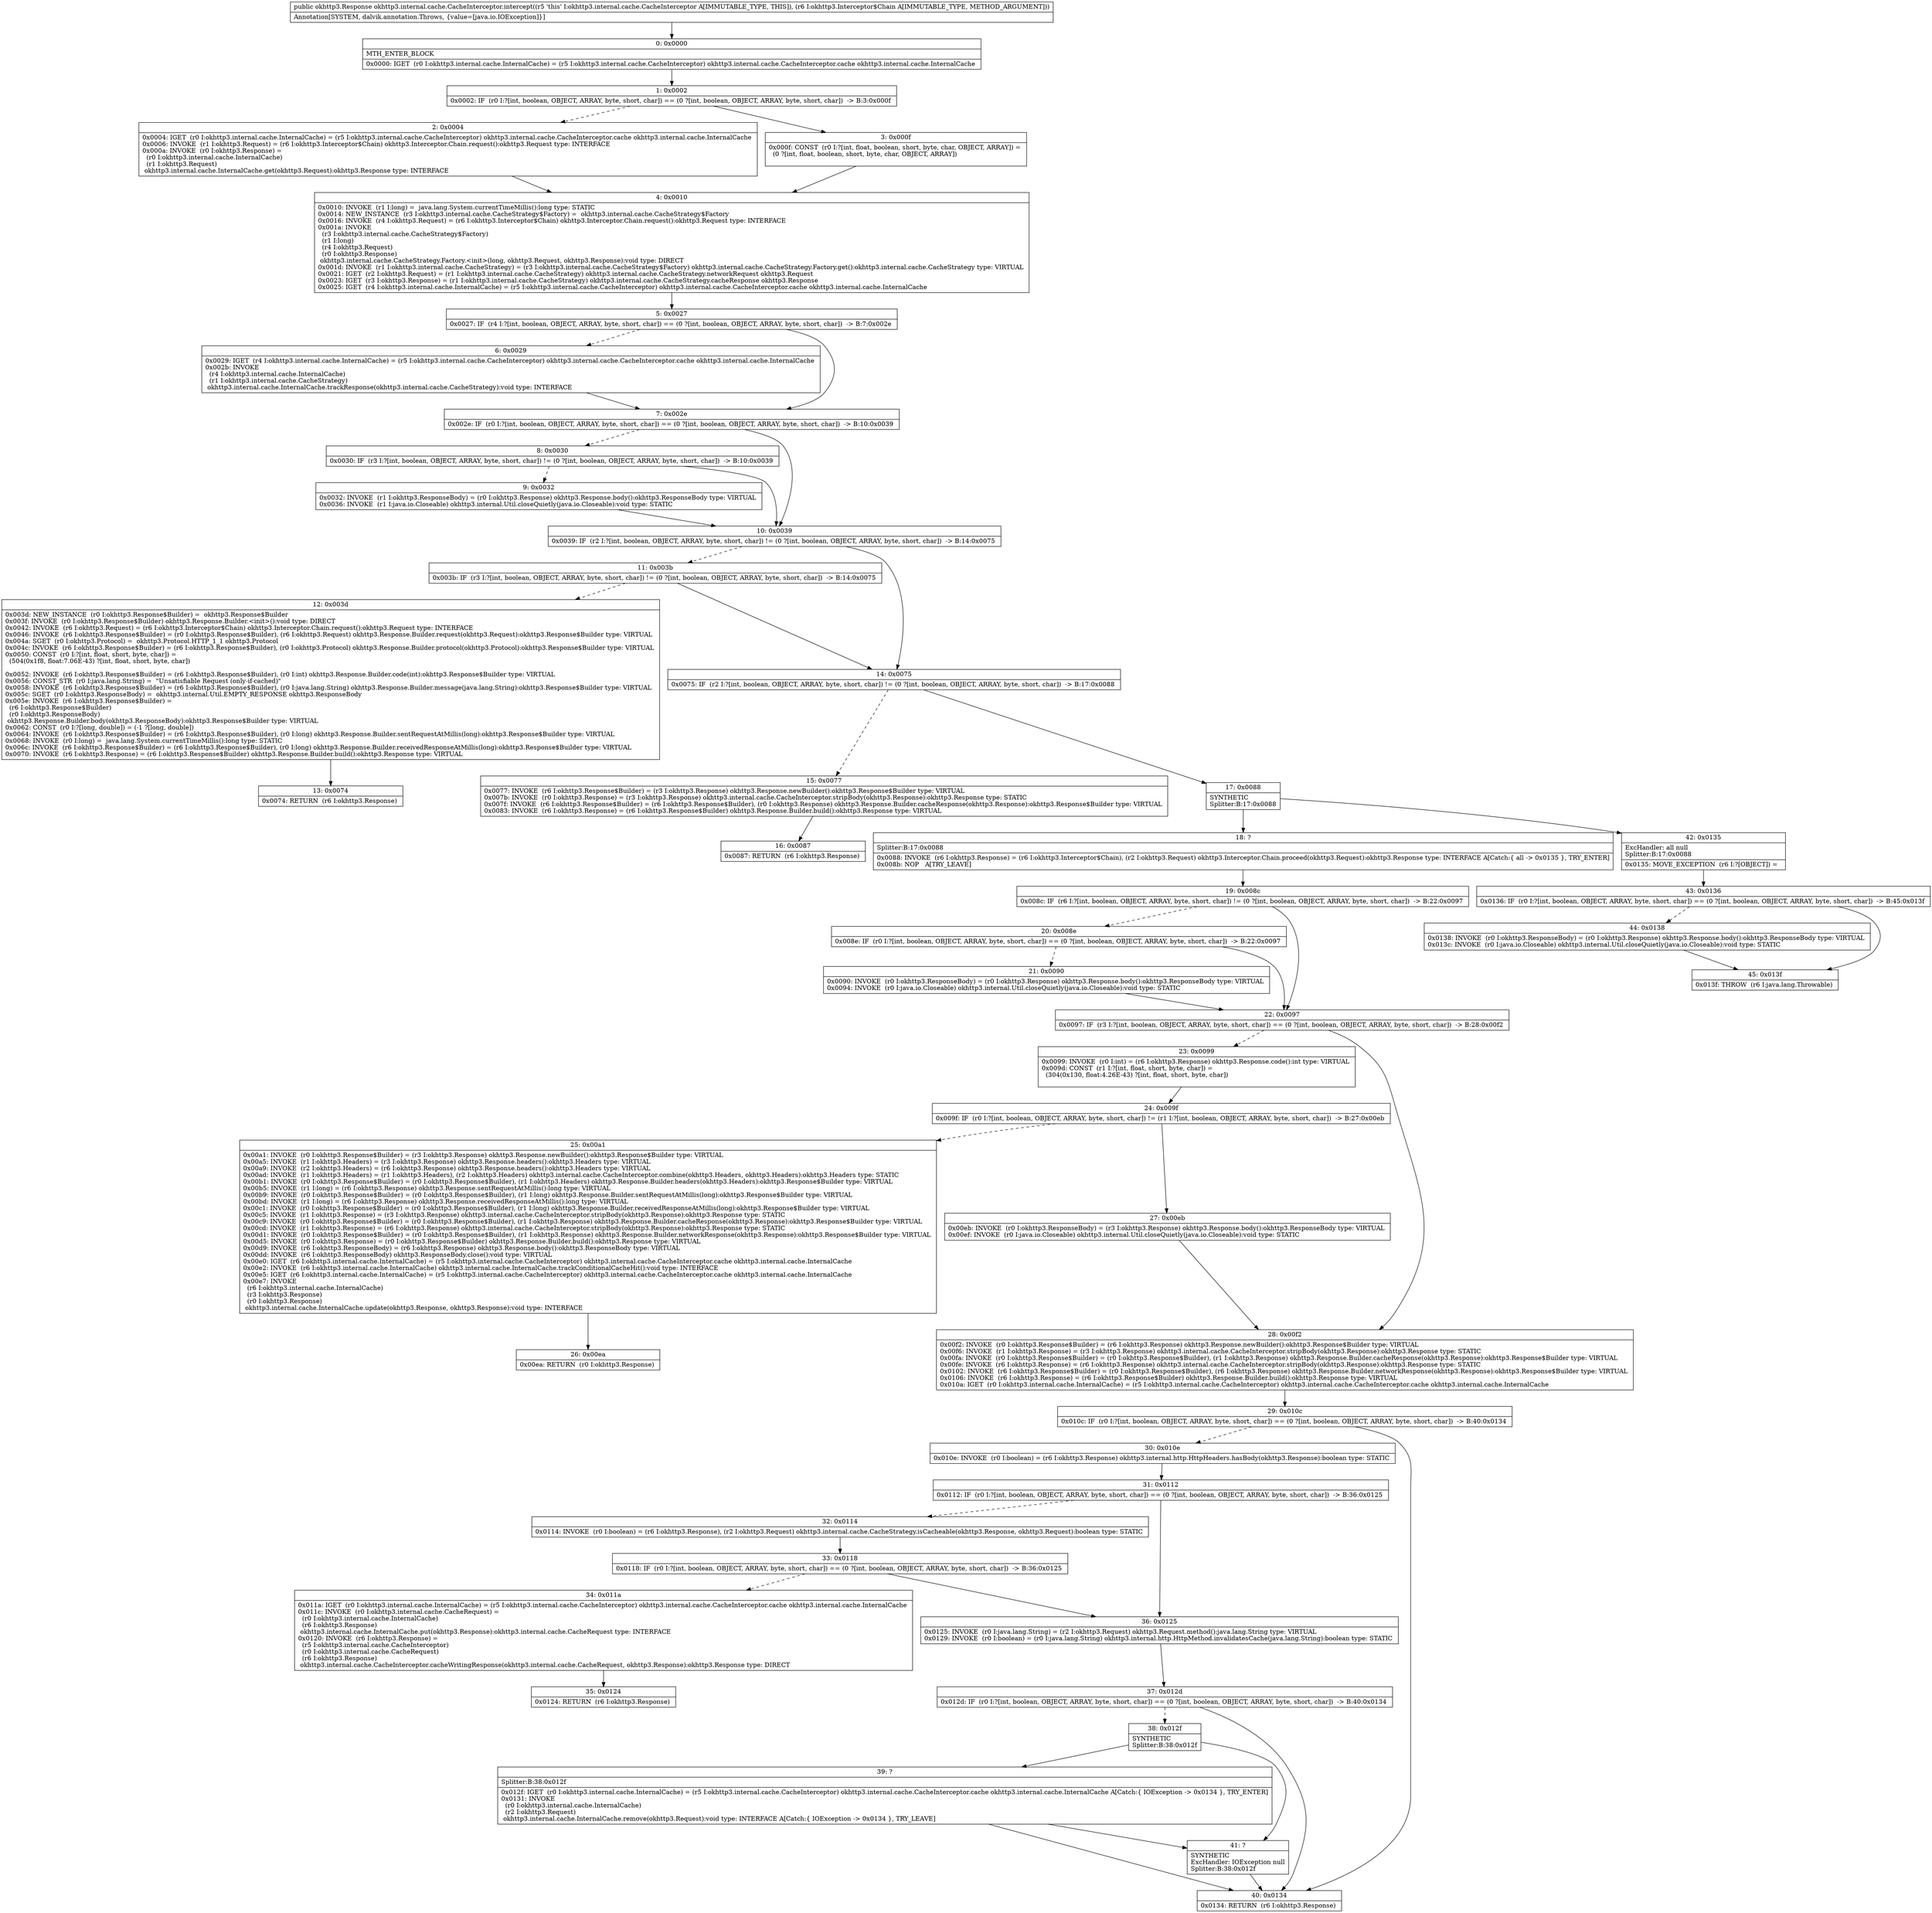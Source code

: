 digraph "CFG forokhttp3.internal.cache.CacheInterceptor.intercept(Lokhttp3\/Interceptor$Chain;)Lokhttp3\/Response;" {
Node_0 [shape=record,label="{0\:\ 0x0000|MTH_ENTER_BLOCK\l|0x0000: IGET  (r0 I:okhttp3.internal.cache.InternalCache) = (r5 I:okhttp3.internal.cache.CacheInterceptor) okhttp3.internal.cache.CacheInterceptor.cache okhttp3.internal.cache.InternalCache \l}"];
Node_1 [shape=record,label="{1\:\ 0x0002|0x0002: IF  (r0 I:?[int, boolean, OBJECT, ARRAY, byte, short, char]) == (0 ?[int, boolean, OBJECT, ARRAY, byte, short, char])  \-\> B:3:0x000f \l}"];
Node_2 [shape=record,label="{2\:\ 0x0004|0x0004: IGET  (r0 I:okhttp3.internal.cache.InternalCache) = (r5 I:okhttp3.internal.cache.CacheInterceptor) okhttp3.internal.cache.CacheInterceptor.cache okhttp3.internal.cache.InternalCache \l0x0006: INVOKE  (r1 I:okhttp3.Request) = (r6 I:okhttp3.Interceptor$Chain) okhttp3.Interceptor.Chain.request():okhttp3.Request type: INTERFACE \l0x000a: INVOKE  (r0 I:okhttp3.Response) = \l  (r0 I:okhttp3.internal.cache.InternalCache)\l  (r1 I:okhttp3.Request)\l okhttp3.internal.cache.InternalCache.get(okhttp3.Request):okhttp3.Response type: INTERFACE \l}"];
Node_3 [shape=record,label="{3\:\ 0x000f|0x000f: CONST  (r0 I:?[int, float, boolean, short, byte, char, OBJECT, ARRAY]) = \l  (0 ?[int, float, boolean, short, byte, char, OBJECT, ARRAY])\l \l}"];
Node_4 [shape=record,label="{4\:\ 0x0010|0x0010: INVOKE  (r1 I:long) =  java.lang.System.currentTimeMillis():long type: STATIC \l0x0014: NEW_INSTANCE  (r3 I:okhttp3.internal.cache.CacheStrategy$Factory) =  okhttp3.internal.cache.CacheStrategy$Factory \l0x0016: INVOKE  (r4 I:okhttp3.Request) = (r6 I:okhttp3.Interceptor$Chain) okhttp3.Interceptor.Chain.request():okhttp3.Request type: INTERFACE \l0x001a: INVOKE  \l  (r3 I:okhttp3.internal.cache.CacheStrategy$Factory)\l  (r1 I:long)\l  (r4 I:okhttp3.Request)\l  (r0 I:okhttp3.Response)\l okhttp3.internal.cache.CacheStrategy.Factory.\<init\>(long, okhttp3.Request, okhttp3.Response):void type: DIRECT \l0x001d: INVOKE  (r1 I:okhttp3.internal.cache.CacheStrategy) = (r3 I:okhttp3.internal.cache.CacheStrategy$Factory) okhttp3.internal.cache.CacheStrategy.Factory.get():okhttp3.internal.cache.CacheStrategy type: VIRTUAL \l0x0021: IGET  (r2 I:okhttp3.Request) = (r1 I:okhttp3.internal.cache.CacheStrategy) okhttp3.internal.cache.CacheStrategy.networkRequest okhttp3.Request \l0x0023: IGET  (r3 I:okhttp3.Response) = (r1 I:okhttp3.internal.cache.CacheStrategy) okhttp3.internal.cache.CacheStrategy.cacheResponse okhttp3.Response \l0x0025: IGET  (r4 I:okhttp3.internal.cache.InternalCache) = (r5 I:okhttp3.internal.cache.CacheInterceptor) okhttp3.internal.cache.CacheInterceptor.cache okhttp3.internal.cache.InternalCache \l}"];
Node_5 [shape=record,label="{5\:\ 0x0027|0x0027: IF  (r4 I:?[int, boolean, OBJECT, ARRAY, byte, short, char]) == (0 ?[int, boolean, OBJECT, ARRAY, byte, short, char])  \-\> B:7:0x002e \l}"];
Node_6 [shape=record,label="{6\:\ 0x0029|0x0029: IGET  (r4 I:okhttp3.internal.cache.InternalCache) = (r5 I:okhttp3.internal.cache.CacheInterceptor) okhttp3.internal.cache.CacheInterceptor.cache okhttp3.internal.cache.InternalCache \l0x002b: INVOKE  \l  (r4 I:okhttp3.internal.cache.InternalCache)\l  (r1 I:okhttp3.internal.cache.CacheStrategy)\l okhttp3.internal.cache.InternalCache.trackResponse(okhttp3.internal.cache.CacheStrategy):void type: INTERFACE \l}"];
Node_7 [shape=record,label="{7\:\ 0x002e|0x002e: IF  (r0 I:?[int, boolean, OBJECT, ARRAY, byte, short, char]) == (0 ?[int, boolean, OBJECT, ARRAY, byte, short, char])  \-\> B:10:0x0039 \l}"];
Node_8 [shape=record,label="{8\:\ 0x0030|0x0030: IF  (r3 I:?[int, boolean, OBJECT, ARRAY, byte, short, char]) != (0 ?[int, boolean, OBJECT, ARRAY, byte, short, char])  \-\> B:10:0x0039 \l}"];
Node_9 [shape=record,label="{9\:\ 0x0032|0x0032: INVOKE  (r1 I:okhttp3.ResponseBody) = (r0 I:okhttp3.Response) okhttp3.Response.body():okhttp3.ResponseBody type: VIRTUAL \l0x0036: INVOKE  (r1 I:java.io.Closeable) okhttp3.internal.Util.closeQuietly(java.io.Closeable):void type: STATIC \l}"];
Node_10 [shape=record,label="{10\:\ 0x0039|0x0039: IF  (r2 I:?[int, boolean, OBJECT, ARRAY, byte, short, char]) != (0 ?[int, boolean, OBJECT, ARRAY, byte, short, char])  \-\> B:14:0x0075 \l}"];
Node_11 [shape=record,label="{11\:\ 0x003b|0x003b: IF  (r3 I:?[int, boolean, OBJECT, ARRAY, byte, short, char]) != (0 ?[int, boolean, OBJECT, ARRAY, byte, short, char])  \-\> B:14:0x0075 \l}"];
Node_12 [shape=record,label="{12\:\ 0x003d|0x003d: NEW_INSTANCE  (r0 I:okhttp3.Response$Builder) =  okhttp3.Response$Builder \l0x003f: INVOKE  (r0 I:okhttp3.Response$Builder) okhttp3.Response.Builder.\<init\>():void type: DIRECT \l0x0042: INVOKE  (r6 I:okhttp3.Request) = (r6 I:okhttp3.Interceptor$Chain) okhttp3.Interceptor.Chain.request():okhttp3.Request type: INTERFACE \l0x0046: INVOKE  (r6 I:okhttp3.Response$Builder) = (r0 I:okhttp3.Response$Builder), (r6 I:okhttp3.Request) okhttp3.Response.Builder.request(okhttp3.Request):okhttp3.Response$Builder type: VIRTUAL \l0x004a: SGET  (r0 I:okhttp3.Protocol) =  okhttp3.Protocol.HTTP_1_1 okhttp3.Protocol \l0x004c: INVOKE  (r6 I:okhttp3.Response$Builder) = (r6 I:okhttp3.Response$Builder), (r0 I:okhttp3.Protocol) okhttp3.Response.Builder.protocol(okhttp3.Protocol):okhttp3.Response$Builder type: VIRTUAL \l0x0050: CONST  (r0 I:?[int, float, short, byte, char]) = \l  (504(0x1f8, float:7.06E\-43) ?[int, float, short, byte, char])\l \l0x0052: INVOKE  (r6 I:okhttp3.Response$Builder) = (r6 I:okhttp3.Response$Builder), (r0 I:int) okhttp3.Response.Builder.code(int):okhttp3.Response$Builder type: VIRTUAL \l0x0056: CONST_STR  (r0 I:java.lang.String) =  \"Unsatisfiable Request (only\-if\-cached)\" \l0x0058: INVOKE  (r6 I:okhttp3.Response$Builder) = (r6 I:okhttp3.Response$Builder), (r0 I:java.lang.String) okhttp3.Response.Builder.message(java.lang.String):okhttp3.Response$Builder type: VIRTUAL \l0x005c: SGET  (r0 I:okhttp3.ResponseBody) =  okhttp3.internal.Util.EMPTY_RESPONSE okhttp3.ResponseBody \l0x005e: INVOKE  (r6 I:okhttp3.Response$Builder) = \l  (r6 I:okhttp3.Response$Builder)\l  (r0 I:okhttp3.ResponseBody)\l okhttp3.Response.Builder.body(okhttp3.ResponseBody):okhttp3.Response$Builder type: VIRTUAL \l0x0062: CONST  (r0 I:?[long, double]) = (\-1 ?[long, double]) \l0x0064: INVOKE  (r6 I:okhttp3.Response$Builder) = (r6 I:okhttp3.Response$Builder), (r0 I:long) okhttp3.Response.Builder.sentRequestAtMillis(long):okhttp3.Response$Builder type: VIRTUAL \l0x0068: INVOKE  (r0 I:long) =  java.lang.System.currentTimeMillis():long type: STATIC \l0x006c: INVOKE  (r6 I:okhttp3.Response$Builder) = (r6 I:okhttp3.Response$Builder), (r0 I:long) okhttp3.Response.Builder.receivedResponseAtMillis(long):okhttp3.Response$Builder type: VIRTUAL \l0x0070: INVOKE  (r6 I:okhttp3.Response) = (r6 I:okhttp3.Response$Builder) okhttp3.Response.Builder.build():okhttp3.Response type: VIRTUAL \l}"];
Node_13 [shape=record,label="{13\:\ 0x0074|0x0074: RETURN  (r6 I:okhttp3.Response) \l}"];
Node_14 [shape=record,label="{14\:\ 0x0075|0x0075: IF  (r2 I:?[int, boolean, OBJECT, ARRAY, byte, short, char]) != (0 ?[int, boolean, OBJECT, ARRAY, byte, short, char])  \-\> B:17:0x0088 \l}"];
Node_15 [shape=record,label="{15\:\ 0x0077|0x0077: INVOKE  (r6 I:okhttp3.Response$Builder) = (r3 I:okhttp3.Response) okhttp3.Response.newBuilder():okhttp3.Response$Builder type: VIRTUAL \l0x007b: INVOKE  (r0 I:okhttp3.Response) = (r3 I:okhttp3.Response) okhttp3.internal.cache.CacheInterceptor.stripBody(okhttp3.Response):okhttp3.Response type: STATIC \l0x007f: INVOKE  (r6 I:okhttp3.Response$Builder) = (r6 I:okhttp3.Response$Builder), (r0 I:okhttp3.Response) okhttp3.Response.Builder.cacheResponse(okhttp3.Response):okhttp3.Response$Builder type: VIRTUAL \l0x0083: INVOKE  (r6 I:okhttp3.Response) = (r6 I:okhttp3.Response$Builder) okhttp3.Response.Builder.build():okhttp3.Response type: VIRTUAL \l}"];
Node_16 [shape=record,label="{16\:\ 0x0087|0x0087: RETURN  (r6 I:okhttp3.Response) \l}"];
Node_17 [shape=record,label="{17\:\ 0x0088|SYNTHETIC\lSplitter:B:17:0x0088\l}"];
Node_18 [shape=record,label="{18\:\ ?|Splitter:B:17:0x0088\l|0x0088: INVOKE  (r6 I:okhttp3.Response) = (r6 I:okhttp3.Interceptor$Chain), (r2 I:okhttp3.Request) okhttp3.Interceptor.Chain.proceed(okhttp3.Request):okhttp3.Response type: INTERFACE A[Catch:\{ all \-\> 0x0135 \}, TRY_ENTER]\l0x008b: NOP   A[TRY_LEAVE]\l}"];
Node_19 [shape=record,label="{19\:\ 0x008c|0x008c: IF  (r6 I:?[int, boolean, OBJECT, ARRAY, byte, short, char]) != (0 ?[int, boolean, OBJECT, ARRAY, byte, short, char])  \-\> B:22:0x0097 \l}"];
Node_20 [shape=record,label="{20\:\ 0x008e|0x008e: IF  (r0 I:?[int, boolean, OBJECT, ARRAY, byte, short, char]) == (0 ?[int, boolean, OBJECT, ARRAY, byte, short, char])  \-\> B:22:0x0097 \l}"];
Node_21 [shape=record,label="{21\:\ 0x0090|0x0090: INVOKE  (r0 I:okhttp3.ResponseBody) = (r0 I:okhttp3.Response) okhttp3.Response.body():okhttp3.ResponseBody type: VIRTUAL \l0x0094: INVOKE  (r0 I:java.io.Closeable) okhttp3.internal.Util.closeQuietly(java.io.Closeable):void type: STATIC \l}"];
Node_22 [shape=record,label="{22\:\ 0x0097|0x0097: IF  (r3 I:?[int, boolean, OBJECT, ARRAY, byte, short, char]) == (0 ?[int, boolean, OBJECT, ARRAY, byte, short, char])  \-\> B:28:0x00f2 \l}"];
Node_23 [shape=record,label="{23\:\ 0x0099|0x0099: INVOKE  (r0 I:int) = (r6 I:okhttp3.Response) okhttp3.Response.code():int type: VIRTUAL \l0x009d: CONST  (r1 I:?[int, float, short, byte, char]) = \l  (304(0x130, float:4.26E\-43) ?[int, float, short, byte, char])\l \l}"];
Node_24 [shape=record,label="{24\:\ 0x009f|0x009f: IF  (r0 I:?[int, boolean, OBJECT, ARRAY, byte, short, char]) != (r1 I:?[int, boolean, OBJECT, ARRAY, byte, short, char])  \-\> B:27:0x00eb \l}"];
Node_25 [shape=record,label="{25\:\ 0x00a1|0x00a1: INVOKE  (r0 I:okhttp3.Response$Builder) = (r3 I:okhttp3.Response) okhttp3.Response.newBuilder():okhttp3.Response$Builder type: VIRTUAL \l0x00a5: INVOKE  (r1 I:okhttp3.Headers) = (r3 I:okhttp3.Response) okhttp3.Response.headers():okhttp3.Headers type: VIRTUAL \l0x00a9: INVOKE  (r2 I:okhttp3.Headers) = (r6 I:okhttp3.Response) okhttp3.Response.headers():okhttp3.Headers type: VIRTUAL \l0x00ad: INVOKE  (r1 I:okhttp3.Headers) = (r1 I:okhttp3.Headers), (r2 I:okhttp3.Headers) okhttp3.internal.cache.CacheInterceptor.combine(okhttp3.Headers, okhttp3.Headers):okhttp3.Headers type: STATIC \l0x00b1: INVOKE  (r0 I:okhttp3.Response$Builder) = (r0 I:okhttp3.Response$Builder), (r1 I:okhttp3.Headers) okhttp3.Response.Builder.headers(okhttp3.Headers):okhttp3.Response$Builder type: VIRTUAL \l0x00b5: INVOKE  (r1 I:long) = (r6 I:okhttp3.Response) okhttp3.Response.sentRequestAtMillis():long type: VIRTUAL \l0x00b9: INVOKE  (r0 I:okhttp3.Response$Builder) = (r0 I:okhttp3.Response$Builder), (r1 I:long) okhttp3.Response.Builder.sentRequestAtMillis(long):okhttp3.Response$Builder type: VIRTUAL \l0x00bd: INVOKE  (r1 I:long) = (r6 I:okhttp3.Response) okhttp3.Response.receivedResponseAtMillis():long type: VIRTUAL \l0x00c1: INVOKE  (r0 I:okhttp3.Response$Builder) = (r0 I:okhttp3.Response$Builder), (r1 I:long) okhttp3.Response.Builder.receivedResponseAtMillis(long):okhttp3.Response$Builder type: VIRTUAL \l0x00c5: INVOKE  (r1 I:okhttp3.Response) = (r3 I:okhttp3.Response) okhttp3.internal.cache.CacheInterceptor.stripBody(okhttp3.Response):okhttp3.Response type: STATIC \l0x00c9: INVOKE  (r0 I:okhttp3.Response$Builder) = (r0 I:okhttp3.Response$Builder), (r1 I:okhttp3.Response) okhttp3.Response.Builder.cacheResponse(okhttp3.Response):okhttp3.Response$Builder type: VIRTUAL \l0x00cd: INVOKE  (r1 I:okhttp3.Response) = (r6 I:okhttp3.Response) okhttp3.internal.cache.CacheInterceptor.stripBody(okhttp3.Response):okhttp3.Response type: STATIC \l0x00d1: INVOKE  (r0 I:okhttp3.Response$Builder) = (r0 I:okhttp3.Response$Builder), (r1 I:okhttp3.Response) okhttp3.Response.Builder.networkResponse(okhttp3.Response):okhttp3.Response$Builder type: VIRTUAL \l0x00d5: INVOKE  (r0 I:okhttp3.Response) = (r0 I:okhttp3.Response$Builder) okhttp3.Response.Builder.build():okhttp3.Response type: VIRTUAL \l0x00d9: INVOKE  (r6 I:okhttp3.ResponseBody) = (r6 I:okhttp3.Response) okhttp3.Response.body():okhttp3.ResponseBody type: VIRTUAL \l0x00dd: INVOKE  (r6 I:okhttp3.ResponseBody) okhttp3.ResponseBody.close():void type: VIRTUAL \l0x00e0: IGET  (r6 I:okhttp3.internal.cache.InternalCache) = (r5 I:okhttp3.internal.cache.CacheInterceptor) okhttp3.internal.cache.CacheInterceptor.cache okhttp3.internal.cache.InternalCache \l0x00e2: INVOKE  (r6 I:okhttp3.internal.cache.InternalCache) okhttp3.internal.cache.InternalCache.trackConditionalCacheHit():void type: INTERFACE \l0x00e5: IGET  (r6 I:okhttp3.internal.cache.InternalCache) = (r5 I:okhttp3.internal.cache.CacheInterceptor) okhttp3.internal.cache.CacheInterceptor.cache okhttp3.internal.cache.InternalCache \l0x00e7: INVOKE  \l  (r6 I:okhttp3.internal.cache.InternalCache)\l  (r3 I:okhttp3.Response)\l  (r0 I:okhttp3.Response)\l okhttp3.internal.cache.InternalCache.update(okhttp3.Response, okhttp3.Response):void type: INTERFACE \l}"];
Node_26 [shape=record,label="{26\:\ 0x00ea|0x00ea: RETURN  (r0 I:okhttp3.Response) \l}"];
Node_27 [shape=record,label="{27\:\ 0x00eb|0x00eb: INVOKE  (r0 I:okhttp3.ResponseBody) = (r3 I:okhttp3.Response) okhttp3.Response.body():okhttp3.ResponseBody type: VIRTUAL \l0x00ef: INVOKE  (r0 I:java.io.Closeable) okhttp3.internal.Util.closeQuietly(java.io.Closeable):void type: STATIC \l}"];
Node_28 [shape=record,label="{28\:\ 0x00f2|0x00f2: INVOKE  (r0 I:okhttp3.Response$Builder) = (r6 I:okhttp3.Response) okhttp3.Response.newBuilder():okhttp3.Response$Builder type: VIRTUAL \l0x00f6: INVOKE  (r1 I:okhttp3.Response) = (r3 I:okhttp3.Response) okhttp3.internal.cache.CacheInterceptor.stripBody(okhttp3.Response):okhttp3.Response type: STATIC \l0x00fa: INVOKE  (r0 I:okhttp3.Response$Builder) = (r0 I:okhttp3.Response$Builder), (r1 I:okhttp3.Response) okhttp3.Response.Builder.cacheResponse(okhttp3.Response):okhttp3.Response$Builder type: VIRTUAL \l0x00fe: INVOKE  (r6 I:okhttp3.Response) = (r6 I:okhttp3.Response) okhttp3.internal.cache.CacheInterceptor.stripBody(okhttp3.Response):okhttp3.Response type: STATIC \l0x0102: INVOKE  (r6 I:okhttp3.Response$Builder) = (r0 I:okhttp3.Response$Builder), (r6 I:okhttp3.Response) okhttp3.Response.Builder.networkResponse(okhttp3.Response):okhttp3.Response$Builder type: VIRTUAL \l0x0106: INVOKE  (r6 I:okhttp3.Response) = (r6 I:okhttp3.Response$Builder) okhttp3.Response.Builder.build():okhttp3.Response type: VIRTUAL \l0x010a: IGET  (r0 I:okhttp3.internal.cache.InternalCache) = (r5 I:okhttp3.internal.cache.CacheInterceptor) okhttp3.internal.cache.CacheInterceptor.cache okhttp3.internal.cache.InternalCache \l}"];
Node_29 [shape=record,label="{29\:\ 0x010c|0x010c: IF  (r0 I:?[int, boolean, OBJECT, ARRAY, byte, short, char]) == (0 ?[int, boolean, OBJECT, ARRAY, byte, short, char])  \-\> B:40:0x0134 \l}"];
Node_30 [shape=record,label="{30\:\ 0x010e|0x010e: INVOKE  (r0 I:boolean) = (r6 I:okhttp3.Response) okhttp3.internal.http.HttpHeaders.hasBody(okhttp3.Response):boolean type: STATIC \l}"];
Node_31 [shape=record,label="{31\:\ 0x0112|0x0112: IF  (r0 I:?[int, boolean, OBJECT, ARRAY, byte, short, char]) == (0 ?[int, boolean, OBJECT, ARRAY, byte, short, char])  \-\> B:36:0x0125 \l}"];
Node_32 [shape=record,label="{32\:\ 0x0114|0x0114: INVOKE  (r0 I:boolean) = (r6 I:okhttp3.Response), (r2 I:okhttp3.Request) okhttp3.internal.cache.CacheStrategy.isCacheable(okhttp3.Response, okhttp3.Request):boolean type: STATIC \l}"];
Node_33 [shape=record,label="{33\:\ 0x0118|0x0118: IF  (r0 I:?[int, boolean, OBJECT, ARRAY, byte, short, char]) == (0 ?[int, boolean, OBJECT, ARRAY, byte, short, char])  \-\> B:36:0x0125 \l}"];
Node_34 [shape=record,label="{34\:\ 0x011a|0x011a: IGET  (r0 I:okhttp3.internal.cache.InternalCache) = (r5 I:okhttp3.internal.cache.CacheInterceptor) okhttp3.internal.cache.CacheInterceptor.cache okhttp3.internal.cache.InternalCache \l0x011c: INVOKE  (r0 I:okhttp3.internal.cache.CacheRequest) = \l  (r0 I:okhttp3.internal.cache.InternalCache)\l  (r6 I:okhttp3.Response)\l okhttp3.internal.cache.InternalCache.put(okhttp3.Response):okhttp3.internal.cache.CacheRequest type: INTERFACE \l0x0120: INVOKE  (r6 I:okhttp3.Response) = \l  (r5 I:okhttp3.internal.cache.CacheInterceptor)\l  (r0 I:okhttp3.internal.cache.CacheRequest)\l  (r6 I:okhttp3.Response)\l okhttp3.internal.cache.CacheInterceptor.cacheWritingResponse(okhttp3.internal.cache.CacheRequest, okhttp3.Response):okhttp3.Response type: DIRECT \l}"];
Node_35 [shape=record,label="{35\:\ 0x0124|0x0124: RETURN  (r6 I:okhttp3.Response) \l}"];
Node_36 [shape=record,label="{36\:\ 0x0125|0x0125: INVOKE  (r0 I:java.lang.String) = (r2 I:okhttp3.Request) okhttp3.Request.method():java.lang.String type: VIRTUAL \l0x0129: INVOKE  (r0 I:boolean) = (r0 I:java.lang.String) okhttp3.internal.http.HttpMethod.invalidatesCache(java.lang.String):boolean type: STATIC \l}"];
Node_37 [shape=record,label="{37\:\ 0x012d|0x012d: IF  (r0 I:?[int, boolean, OBJECT, ARRAY, byte, short, char]) == (0 ?[int, boolean, OBJECT, ARRAY, byte, short, char])  \-\> B:40:0x0134 \l}"];
Node_38 [shape=record,label="{38\:\ 0x012f|SYNTHETIC\lSplitter:B:38:0x012f\l}"];
Node_39 [shape=record,label="{39\:\ ?|Splitter:B:38:0x012f\l|0x012f: IGET  (r0 I:okhttp3.internal.cache.InternalCache) = (r5 I:okhttp3.internal.cache.CacheInterceptor) okhttp3.internal.cache.CacheInterceptor.cache okhttp3.internal.cache.InternalCache A[Catch:\{ IOException \-\> 0x0134 \}, TRY_ENTER]\l0x0131: INVOKE  \l  (r0 I:okhttp3.internal.cache.InternalCache)\l  (r2 I:okhttp3.Request)\l okhttp3.internal.cache.InternalCache.remove(okhttp3.Request):void type: INTERFACE A[Catch:\{ IOException \-\> 0x0134 \}, TRY_LEAVE]\l}"];
Node_40 [shape=record,label="{40\:\ 0x0134|0x0134: RETURN  (r6 I:okhttp3.Response) \l}"];
Node_41 [shape=record,label="{41\:\ ?|SYNTHETIC\lExcHandler: IOException null\lSplitter:B:38:0x012f\l}"];
Node_42 [shape=record,label="{42\:\ 0x0135|ExcHandler: all null\lSplitter:B:17:0x0088\l|0x0135: MOVE_EXCEPTION  (r6 I:?[OBJECT]) =  \l}"];
Node_43 [shape=record,label="{43\:\ 0x0136|0x0136: IF  (r0 I:?[int, boolean, OBJECT, ARRAY, byte, short, char]) == (0 ?[int, boolean, OBJECT, ARRAY, byte, short, char])  \-\> B:45:0x013f \l}"];
Node_44 [shape=record,label="{44\:\ 0x0138|0x0138: INVOKE  (r0 I:okhttp3.ResponseBody) = (r0 I:okhttp3.Response) okhttp3.Response.body():okhttp3.ResponseBody type: VIRTUAL \l0x013c: INVOKE  (r0 I:java.io.Closeable) okhttp3.internal.Util.closeQuietly(java.io.Closeable):void type: STATIC \l}"];
Node_45 [shape=record,label="{45\:\ 0x013f|0x013f: THROW  (r6 I:java.lang.Throwable) \l}"];
MethodNode[shape=record,label="{public okhttp3.Response okhttp3.internal.cache.CacheInterceptor.intercept((r5 'this' I:okhttp3.internal.cache.CacheInterceptor A[IMMUTABLE_TYPE, THIS]), (r6 I:okhttp3.Interceptor$Chain A[IMMUTABLE_TYPE, METHOD_ARGUMENT]))  | Annotation[SYSTEM, dalvik.annotation.Throws, \{value=[java.io.IOException]\}]\l}"];
MethodNode -> Node_0;
Node_0 -> Node_1;
Node_1 -> Node_2[style=dashed];
Node_1 -> Node_3;
Node_2 -> Node_4;
Node_3 -> Node_4;
Node_4 -> Node_5;
Node_5 -> Node_6[style=dashed];
Node_5 -> Node_7;
Node_6 -> Node_7;
Node_7 -> Node_8[style=dashed];
Node_7 -> Node_10;
Node_8 -> Node_9[style=dashed];
Node_8 -> Node_10;
Node_9 -> Node_10;
Node_10 -> Node_11[style=dashed];
Node_10 -> Node_14;
Node_11 -> Node_12[style=dashed];
Node_11 -> Node_14;
Node_12 -> Node_13;
Node_14 -> Node_15[style=dashed];
Node_14 -> Node_17;
Node_15 -> Node_16;
Node_17 -> Node_18;
Node_17 -> Node_42;
Node_18 -> Node_19;
Node_19 -> Node_20[style=dashed];
Node_19 -> Node_22;
Node_20 -> Node_21[style=dashed];
Node_20 -> Node_22;
Node_21 -> Node_22;
Node_22 -> Node_23[style=dashed];
Node_22 -> Node_28;
Node_23 -> Node_24;
Node_24 -> Node_25[style=dashed];
Node_24 -> Node_27;
Node_25 -> Node_26;
Node_27 -> Node_28;
Node_28 -> Node_29;
Node_29 -> Node_30[style=dashed];
Node_29 -> Node_40;
Node_30 -> Node_31;
Node_31 -> Node_32[style=dashed];
Node_31 -> Node_36;
Node_32 -> Node_33;
Node_33 -> Node_34[style=dashed];
Node_33 -> Node_36;
Node_34 -> Node_35;
Node_36 -> Node_37;
Node_37 -> Node_38[style=dashed];
Node_37 -> Node_40;
Node_38 -> Node_39;
Node_38 -> Node_41;
Node_39 -> Node_40;
Node_39 -> Node_41;
Node_41 -> Node_40;
Node_42 -> Node_43;
Node_43 -> Node_44[style=dashed];
Node_43 -> Node_45;
Node_44 -> Node_45;
}

